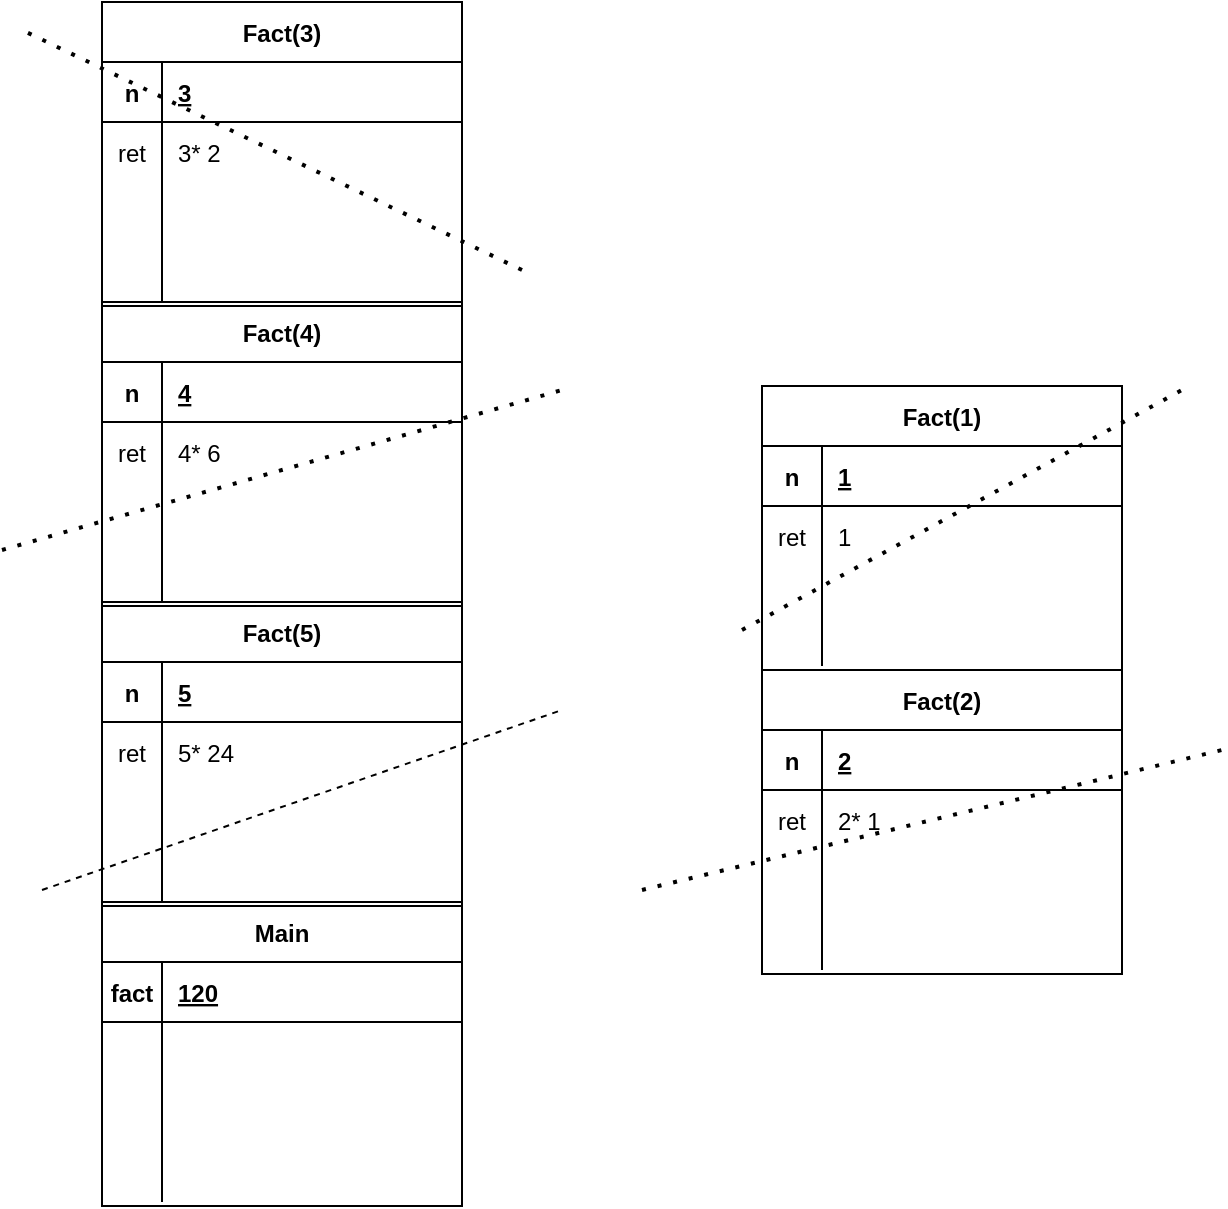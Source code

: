 <mxfile version="13.7.9" type="device" pages="2"><diagram id="7xG3DmMCKLqXd2_wWCK_" name="Page-1"><mxGraphModel dx="1009" dy="740" grid="1" gridSize="10" guides="1" tooltips="1" connect="1" arrows="1" fold="1" page="1" pageScale="1" pageWidth="850" pageHeight="1100" math="0" shadow="0"><root><mxCell id="0"/><mxCell id="1" parent="0"/><mxCell id="kZMDepgC8hNCRipvsPbD-1" value="Main" style="shape=table;startSize=30;container=1;collapsible=1;childLayout=tableLayout;fixedRows=1;rowLines=0;fontStyle=1;align=center;resizeLast=1;" vertex="1" parent="1"><mxGeometry x="220" y="526" width="180" height="152" as="geometry"/></mxCell><mxCell id="kZMDepgC8hNCRipvsPbD-2" value="" style="shape=partialRectangle;collapsible=0;dropTarget=0;pointerEvents=0;fillColor=none;top=0;left=0;bottom=1;right=0;points=[[0,0.5],[1,0.5]];portConstraint=eastwest;" vertex="1" parent="kZMDepgC8hNCRipvsPbD-1"><mxGeometry y="30" width="180" height="30" as="geometry"/></mxCell><mxCell id="kZMDepgC8hNCRipvsPbD-3" value="fact" style="shape=partialRectangle;connectable=0;fillColor=none;top=0;left=0;bottom=0;right=0;fontStyle=1;overflow=hidden;" vertex="1" parent="kZMDepgC8hNCRipvsPbD-2"><mxGeometry width="30" height="30" as="geometry"/></mxCell><mxCell id="kZMDepgC8hNCRipvsPbD-4" value="120" style="shape=partialRectangle;connectable=0;fillColor=none;top=0;left=0;bottom=0;right=0;align=left;spacingLeft=6;fontStyle=5;overflow=hidden;" vertex="1" parent="kZMDepgC8hNCRipvsPbD-2"><mxGeometry x="30" width="150" height="30" as="geometry"/></mxCell><mxCell id="kZMDepgC8hNCRipvsPbD-5" value="" style="shape=partialRectangle;collapsible=0;dropTarget=0;pointerEvents=0;fillColor=none;top=0;left=0;bottom=0;right=0;points=[[0,0.5],[1,0.5]];portConstraint=eastwest;" vertex="1" parent="kZMDepgC8hNCRipvsPbD-1"><mxGeometry y="60" width="180" height="30" as="geometry"/></mxCell><mxCell id="kZMDepgC8hNCRipvsPbD-6" value="" style="shape=partialRectangle;connectable=0;fillColor=none;top=0;left=0;bottom=0;right=0;editable=1;overflow=hidden;" vertex="1" parent="kZMDepgC8hNCRipvsPbD-5"><mxGeometry width="30" height="30" as="geometry"/></mxCell><mxCell id="kZMDepgC8hNCRipvsPbD-7" value="" style="shape=partialRectangle;connectable=0;fillColor=none;top=0;left=0;bottom=0;right=0;align=left;spacingLeft=6;overflow=hidden;" vertex="1" parent="kZMDepgC8hNCRipvsPbD-5"><mxGeometry x="30" width="150" height="30" as="geometry"/></mxCell><mxCell id="kZMDepgC8hNCRipvsPbD-8" value="" style="shape=partialRectangle;collapsible=0;dropTarget=0;pointerEvents=0;fillColor=none;top=0;left=0;bottom=0;right=0;points=[[0,0.5],[1,0.5]];portConstraint=eastwest;" vertex="1" parent="kZMDepgC8hNCRipvsPbD-1"><mxGeometry y="90" width="180" height="30" as="geometry"/></mxCell><mxCell id="kZMDepgC8hNCRipvsPbD-9" value="" style="shape=partialRectangle;connectable=0;fillColor=none;top=0;left=0;bottom=0;right=0;editable=1;overflow=hidden;" vertex="1" parent="kZMDepgC8hNCRipvsPbD-8"><mxGeometry width="30" height="30" as="geometry"/></mxCell><mxCell id="kZMDepgC8hNCRipvsPbD-10" value="" style="shape=partialRectangle;connectable=0;fillColor=none;top=0;left=0;bottom=0;right=0;align=left;spacingLeft=6;overflow=hidden;" vertex="1" parent="kZMDepgC8hNCRipvsPbD-8"><mxGeometry x="30" width="150" height="30" as="geometry"/></mxCell><mxCell id="kZMDepgC8hNCRipvsPbD-11" value="" style="shape=partialRectangle;collapsible=0;dropTarget=0;pointerEvents=0;fillColor=none;top=0;left=0;bottom=0;right=0;points=[[0,0.5],[1,0.5]];portConstraint=eastwest;" vertex="1" parent="kZMDepgC8hNCRipvsPbD-1"><mxGeometry y="120" width="180" height="30" as="geometry"/></mxCell><mxCell id="kZMDepgC8hNCRipvsPbD-12" value="" style="shape=partialRectangle;connectable=0;fillColor=none;top=0;left=0;bottom=0;right=0;editable=1;overflow=hidden;" vertex="1" parent="kZMDepgC8hNCRipvsPbD-11"><mxGeometry width="30" height="30" as="geometry"/></mxCell><mxCell id="kZMDepgC8hNCRipvsPbD-13" value="" style="shape=partialRectangle;connectable=0;fillColor=none;top=0;left=0;bottom=0;right=0;align=left;spacingLeft=6;overflow=hidden;" vertex="1" parent="kZMDepgC8hNCRipvsPbD-11"><mxGeometry x="30" width="150" height="30" as="geometry"/></mxCell><mxCell id="kZMDepgC8hNCRipvsPbD-14" value="Fact(5)" style="shape=table;startSize=30;container=1;collapsible=1;childLayout=tableLayout;fixedRows=1;rowLines=0;fontStyle=1;align=center;resizeLast=1;" vertex="1" parent="1"><mxGeometry x="220" y="376" width="180" height="152" as="geometry"/></mxCell><mxCell id="kZMDepgC8hNCRipvsPbD-15" value="" style="shape=partialRectangle;collapsible=0;dropTarget=0;pointerEvents=0;fillColor=none;top=0;left=0;bottom=1;right=0;points=[[0,0.5],[1,0.5]];portConstraint=eastwest;" vertex="1" parent="kZMDepgC8hNCRipvsPbD-14"><mxGeometry y="30" width="180" height="30" as="geometry"/></mxCell><mxCell id="kZMDepgC8hNCRipvsPbD-16" value="n" style="shape=partialRectangle;connectable=0;fillColor=none;top=0;left=0;bottom=0;right=0;fontStyle=1;overflow=hidden;" vertex="1" parent="kZMDepgC8hNCRipvsPbD-15"><mxGeometry width="30" height="30" as="geometry"/></mxCell><mxCell id="kZMDepgC8hNCRipvsPbD-17" value="5" style="shape=partialRectangle;connectable=0;fillColor=none;top=0;left=0;bottom=0;right=0;align=left;spacingLeft=6;fontStyle=5;overflow=hidden;" vertex="1" parent="kZMDepgC8hNCRipvsPbD-15"><mxGeometry x="30" width="150" height="30" as="geometry"/></mxCell><mxCell id="kZMDepgC8hNCRipvsPbD-18" value="" style="shape=partialRectangle;collapsible=0;dropTarget=0;pointerEvents=0;fillColor=none;top=0;left=0;bottom=0;right=0;points=[[0,0.5],[1,0.5]];portConstraint=eastwest;" vertex="1" parent="kZMDepgC8hNCRipvsPbD-14"><mxGeometry y="60" width="180" height="30" as="geometry"/></mxCell><mxCell id="kZMDepgC8hNCRipvsPbD-19" value="ret" style="shape=partialRectangle;connectable=0;fillColor=none;top=0;left=0;bottom=0;right=0;editable=1;overflow=hidden;" vertex="1" parent="kZMDepgC8hNCRipvsPbD-18"><mxGeometry width="30" height="30" as="geometry"/></mxCell><mxCell id="kZMDepgC8hNCRipvsPbD-20" value="5* 24" style="shape=partialRectangle;connectable=0;fillColor=none;top=0;left=0;bottom=0;right=0;align=left;spacingLeft=6;overflow=hidden;" vertex="1" parent="kZMDepgC8hNCRipvsPbD-18"><mxGeometry x="30" width="150" height="30" as="geometry"/></mxCell><mxCell id="kZMDepgC8hNCRipvsPbD-21" value="" style="shape=partialRectangle;collapsible=0;dropTarget=0;pointerEvents=0;fillColor=none;top=0;left=0;bottom=0;right=0;points=[[0,0.5],[1,0.5]];portConstraint=eastwest;" vertex="1" parent="kZMDepgC8hNCRipvsPbD-14"><mxGeometry y="90" width="180" height="30" as="geometry"/></mxCell><mxCell id="kZMDepgC8hNCRipvsPbD-22" value="" style="shape=partialRectangle;connectable=0;fillColor=none;top=0;left=0;bottom=0;right=0;editable=1;overflow=hidden;" vertex="1" parent="kZMDepgC8hNCRipvsPbD-21"><mxGeometry width="30" height="30" as="geometry"/></mxCell><mxCell id="kZMDepgC8hNCRipvsPbD-23" value="" style="shape=partialRectangle;connectable=0;fillColor=none;top=0;left=0;bottom=0;right=0;align=left;spacingLeft=6;overflow=hidden;" vertex="1" parent="kZMDepgC8hNCRipvsPbD-21"><mxGeometry x="30" width="150" height="30" as="geometry"/></mxCell><mxCell id="kZMDepgC8hNCRipvsPbD-24" value="" style="shape=partialRectangle;collapsible=0;dropTarget=0;pointerEvents=0;fillColor=none;top=0;left=0;bottom=0;right=0;points=[[0,0.5],[1,0.5]];portConstraint=eastwest;" vertex="1" parent="kZMDepgC8hNCRipvsPbD-14"><mxGeometry y="120" width="180" height="30" as="geometry"/></mxCell><mxCell id="kZMDepgC8hNCRipvsPbD-25" value="" style="shape=partialRectangle;connectable=0;fillColor=none;top=0;left=0;bottom=0;right=0;editable=1;overflow=hidden;" vertex="1" parent="kZMDepgC8hNCRipvsPbD-24"><mxGeometry width="30" height="30" as="geometry"/></mxCell><mxCell id="kZMDepgC8hNCRipvsPbD-26" value="" style="shape=partialRectangle;connectable=0;fillColor=none;top=0;left=0;bottom=0;right=0;align=left;spacingLeft=6;overflow=hidden;" vertex="1" parent="kZMDepgC8hNCRipvsPbD-24"><mxGeometry x="30" width="150" height="30" as="geometry"/></mxCell><mxCell id="kZMDepgC8hNCRipvsPbD-27" value="Fact(4)" style="shape=table;startSize=30;container=1;collapsible=1;childLayout=tableLayout;fixedRows=1;rowLines=0;fontStyle=1;align=center;resizeLast=1;" vertex="1" parent="1"><mxGeometry x="220" y="226" width="180" height="152" as="geometry"/></mxCell><mxCell id="kZMDepgC8hNCRipvsPbD-28" value="" style="shape=partialRectangle;collapsible=0;dropTarget=0;pointerEvents=0;fillColor=none;top=0;left=0;bottom=1;right=0;points=[[0,0.5],[1,0.5]];portConstraint=eastwest;" vertex="1" parent="kZMDepgC8hNCRipvsPbD-27"><mxGeometry y="30" width="180" height="30" as="geometry"/></mxCell><mxCell id="kZMDepgC8hNCRipvsPbD-29" value="n" style="shape=partialRectangle;connectable=0;fillColor=none;top=0;left=0;bottom=0;right=0;fontStyle=1;overflow=hidden;" vertex="1" parent="kZMDepgC8hNCRipvsPbD-28"><mxGeometry width="30" height="30" as="geometry"/></mxCell><mxCell id="kZMDepgC8hNCRipvsPbD-30" value="4" style="shape=partialRectangle;connectable=0;fillColor=none;top=0;left=0;bottom=0;right=0;align=left;spacingLeft=6;fontStyle=5;overflow=hidden;" vertex="1" parent="kZMDepgC8hNCRipvsPbD-28"><mxGeometry x="30" width="150" height="30" as="geometry"/></mxCell><mxCell id="kZMDepgC8hNCRipvsPbD-31" value="" style="shape=partialRectangle;collapsible=0;dropTarget=0;pointerEvents=0;fillColor=none;top=0;left=0;bottom=0;right=0;points=[[0,0.5],[1,0.5]];portConstraint=eastwest;" vertex="1" parent="kZMDepgC8hNCRipvsPbD-27"><mxGeometry y="60" width="180" height="30" as="geometry"/></mxCell><mxCell id="kZMDepgC8hNCRipvsPbD-32" value="ret" style="shape=partialRectangle;connectable=0;fillColor=none;top=0;left=0;bottom=0;right=0;editable=1;overflow=hidden;" vertex="1" parent="kZMDepgC8hNCRipvsPbD-31"><mxGeometry width="30" height="30" as="geometry"/></mxCell><mxCell id="kZMDepgC8hNCRipvsPbD-33" value="4* 6" style="shape=partialRectangle;connectable=0;fillColor=none;top=0;left=0;bottom=0;right=0;align=left;spacingLeft=6;overflow=hidden;" vertex="1" parent="kZMDepgC8hNCRipvsPbD-31"><mxGeometry x="30" width="150" height="30" as="geometry"/></mxCell><mxCell id="kZMDepgC8hNCRipvsPbD-34" value="" style="shape=partialRectangle;collapsible=0;dropTarget=0;pointerEvents=0;fillColor=none;top=0;left=0;bottom=0;right=0;points=[[0,0.5],[1,0.5]];portConstraint=eastwest;" vertex="1" parent="kZMDepgC8hNCRipvsPbD-27"><mxGeometry y="90" width="180" height="30" as="geometry"/></mxCell><mxCell id="kZMDepgC8hNCRipvsPbD-35" value="" style="shape=partialRectangle;connectable=0;fillColor=none;top=0;left=0;bottom=0;right=0;editable=1;overflow=hidden;" vertex="1" parent="kZMDepgC8hNCRipvsPbD-34"><mxGeometry width="30" height="30" as="geometry"/></mxCell><mxCell id="kZMDepgC8hNCRipvsPbD-36" value="" style="shape=partialRectangle;connectable=0;fillColor=none;top=0;left=0;bottom=0;right=0;align=left;spacingLeft=6;overflow=hidden;" vertex="1" parent="kZMDepgC8hNCRipvsPbD-34"><mxGeometry x="30" width="150" height="30" as="geometry"/></mxCell><mxCell id="kZMDepgC8hNCRipvsPbD-37" value="" style="shape=partialRectangle;collapsible=0;dropTarget=0;pointerEvents=0;fillColor=none;top=0;left=0;bottom=0;right=0;points=[[0,0.5],[1,0.5]];portConstraint=eastwest;" vertex="1" parent="kZMDepgC8hNCRipvsPbD-27"><mxGeometry y="120" width="180" height="30" as="geometry"/></mxCell><mxCell id="kZMDepgC8hNCRipvsPbD-38" value="" style="shape=partialRectangle;connectable=0;fillColor=none;top=0;left=0;bottom=0;right=0;editable=1;overflow=hidden;" vertex="1" parent="kZMDepgC8hNCRipvsPbD-37"><mxGeometry width="30" height="30" as="geometry"/></mxCell><mxCell id="kZMDepgC8hNCRipvsPbD-39" value="" style="shape=partialRectangle;connectable=0;fillColor=none;top=0;left=0;bottom=0;right=0;align=left;spacingLeft=6;overflow=hidden;" vertex="1" parent="kZMDepgC8hNCRipvsPbD-37"><mxGeometry x="30" width="150" height="30" as="geometry"/></mxCell><mxCell id="kZMDepgC8hNCRipvsPbD-40" value="Fact(3)" style="shape=table;startSize=30;container=1;collapsible=1;childLayout=tableLayout;fixedRows=1;rowLines=0;fontStyle=1;align=center;resizeLast=1;" vertex="1" parent="1"><mxGeometry x="220" y="76" width="180" height="152" as="geometry"/></mxCell><mxCell id="kZMDepgC8hNCRipvsPbD-41" value="" style="shape=partialRectangle;collapsible=0;dropTarget=0;pointerEvents=0;fillColor=none;top=0;left=0;bottom=1;right=0;points=[[0,0.5],[1,0.5]];portConstraint=eastwest;" vertex="1" parent="kZMDepgC8hNCRipvsPbD-40"><mxGeometry y="30" width="180" height="30" as="geometry"/></mxCell><mxCell id="kZMDepgC8hNCRipvsPbD-42" value="n" style="shape=partialRectangle;connectable=0;fillColor=none;top=0;left=0;bottom=0;right=0;fontStyle=1;overflow=hidden;" vertex="1" parent="kZMDepgC8hNCRipvsPbD-41"><mxGeometry width="30" height="30" as="geometry"/></mxCell><mxCell id="kZMDepgC8hNCRipvsPbD-43" value="3" style="shape=partialRectangle;connectable=0;fillColor=none;top=0;left=0;bottom=0;right=0;align=left;spacingLeft=6;fontStyle=5;overflow=hidden;" vertex="1" parent="kZMDepgC8hNCRipvsPbD-41"><mxGeometry x="30" width="150" height="30" as="geometry"/></mxCell><mxCell id="kZMDepgC8hNCRipvsPbD-44" value="" style="shape=partialRectangle;collapsible=0;dropTarget=0;pointerEvents=0;fillColor=none;top=0;left=0;bottom=0;right=0;points=[[0,0.5],[1,0.5]];portConstraint=eastwest;" vertex="1" parent="kZMDepgC8hNCRipvsPbD-40"><mxGeometry y="60" width="180" height="30" as="geometry"/></mxCell><mxCell id="kZMDepgC8hNCRipvsPbD-45" value="ret" style="shape=partialRectangle;connectable=0;fillColor=none;top=0;left=0;bottom=0;right=0;editable=1;overflow=hidden;" vertex="1" parent="kZMDepgC8hNCRipvsPbD-44"><mxGeometry width="30" height="30" as="geometry"/></mxCell><mxCell id="kZMDepgC8hNCRipvsPbD-46" value="3* 2" style="shape=partialRectangle;connectable=0;fillColor=none;top=0;left=0;bottom=0;right=0;align=left;spacingLeft=6;overflow=hidden;" vertex="1" parent="kZMDepgC8hNCRipvsPbD-44"><mxGeometry x="30" width="150" height="30" as="geometry"/></mxCell><mxCell id="kZMDepgC8hNCRipvsPbD-47" value="" style="shape=partialRectangle;collapsible=0;dropTarget=0;pointerEvents=0;fillColor=none;top=0;left=0;bottom=0;right=0;points=[[0,0.5],[1,0.5]];portConstraint=eastwest;" vertex="1" parent="kZMDepgC8hNCRipvsPbD-40"><mxGeometry y="90" width="180" height="30" as="geometry"/></mxCell><mxCell id="kZMDepgC8hNCRipvsPbD-48" value="" style="shape=partialRectangle;connectable=0;fillColor=none;top=0;left=0;bottom=0;right=0;editable=1;overflow=hidden;" vertex="1" parent="kZMDepgC8hNCRipvsPbD-47"><mxGeometry width="30" height="30" as="geometry"/></mxCell><mxCell id="kZMDepgC8hNCRipvsPbD-49" value="" style="shape=partialRectangle;connectable=0;fillColor=none;top=0;left=0;bottom=0;right=0;align=left;spacingLeft=6;overflow=hidden;" vertex="1" parent="kZMDepgC8hNCRipvsPbD-47"><mxGeometry x="30" width="150" height="30" as="geometry"/></mxCell><mxCell id="kZMDepgC8hNCRipvsPbD-50" value="" style="shape=partialRectangle;collapsible=0;dropTarget=0;pointerEvents=0;fillColor=none;top=0;left=0;bottom=0;right=0;points=[[0,0.5],[1,0.5]];portConstraint=eastwest;" vertex="1" parent="kZMDepgC8hNCRipvsPbD-40"><mxGeometry y="120" width="180" height="30" as="geometry"/></mxCell><mxCell id="kZMDepgC8hNCRipvsPbD-51" value="" style="shape=partialRectangle;connectable=0;fillColor=none;top=0;left=0;bottom=0;right=0;editable=1;overflow=hidden;" vertex="1" parent="kZMDepgC8hNCRipvsPbD-50"><mxGeometry width="30" height="30" as="geometry"/></mxCell><mxCell id="kZMDepgC8hNCRipvsPbD-52" value="" style="shape=partialRectangle;connectable=0;fillColor=none;top=0;left=0;bottom=0;right=0;align=left;spacingLeft=6;overflow=hidden;" vertex="1" parent="kZMDepgC8hNCRipvsPbD-50"><mxGeometry x="30" width="150" height="30" as="geometry"/></mxCell><mxCell id="kZMDepgC8hNCRipvsPbD-53" value="Fact(2)" style="shape=table;startSize=30;container=1;collapsible=1;childLayout=tableLayout;fixedRows=1;rowLines=0;fontStyle=1;align=center;resizeLast=1;" vertex="1" parent="1"><mxGeometry x="550" y="410" width="180" height="152" as="geometry"/></mxCell><mxCell id="kZMDepgC8hNCRipvsPbD-54" value="" style="shape=partialRectangle;collapsible=0;dropTarget=0;pointerEvents=0;fillColor=none;top=0;left=0;bottom=1;right=0;points=[[0,0.5],[1,0.5]];portConstraint=eastwest;" vertex="1" parent="kZMDepgC8hNCRipvsPbD-53"><mxGeometry y="30" width="180" height="30" as="geometry"/></mxCell><mxCell id="kZMDepgC8hNCRipvsPbD-55" value="n" style="shape=partialRectangle;connectable=0;fillColor=none;top=0;left=0;bottom=0;right=0;fontStyle=1;overflow=hidden;" vertex="1" parent="kZMDepgC8hNCRipvsPbD-54"><mxGeometry width="30" height="30" as="geometry"/></mxCell><mxCell id="kZMDepgC8hNCRipvsPbD-56" value="2" style="shape=partialRectangle;connectable=0;fillColor=none;top=0;left=0;bottom=0;right=0;align=left;spacingLeft=6;fontStyle=5;overflow=hidden;" vertex="1" parent="kZMDepgC8hNCRipvsPbD-54"><mxGeometry x="30" width="150" height="30" as="geometry"/></mxCell><mxCell id="kZMDepgC8hNCRipvsPbD-57" value="" style="shape=partialRectangle;collapsible=0;dropTarget=0;pointerEvents=0;fillColor=none;top=0;left=0;bottom=0;right=0;points=[[0,0.5],[1,0.5]];portConstraint=eastwest;" vertex="1" parent="kZMDepgC8hNCRipvsPbD-53"><mxGeometry y="60" width="180" height="30" as="geometry"/></mxCell><mxCell id="kZMDepgC8hNCRipvsPbD-58" value="ret" style="shape=partialRectangle;connectable=0;fillColor=none;top=0;left=0;bottom=0;right=0;editable=1;overflow=hidden;" vertex="1" parent="kZMDepgC8hNCRipvsPbD-57"><mxGeometry width="30" height="30" as="geometry"/></mxCell><mxCell id="kZMDepgC8hNCRipvsPbD-59" value="2* 1" style="shape=partialRectangle;connectable=0;fillColor=none;top=0;left=0;bottom=0;right=0;align=left;spacingLeft=6;overflow=hidden;" vertex="1" parent="kZMDepgC8hNCRipvsPbD-57"><mxGeometry x="30" width="150" height="30" as="geometry"/></mxCell><mxCell id="kZMDepgC8hNCRipvsPbD-60" value="" style="shape=partialRectangle;collapsible=0;dropTarget=0;pointerEvents=0;fillColor=none;top=0;left=0;bottom=0;right=0;points=[[0,0.5],[1,0.5]];portConstraint=eastwest;" vertex="1" parent="kZMDepgC8hNCRipvsPbD-53"><mxGeometry y="90" width="180" height="30" as="geometry"/></mxCell><mxCell id="kZMDepgC8hNCRipvsPbD-61" value="" style="shape=partialRectangle;connectable=0;fillColor=none;top=0;left=0;bottom=0;right=0;editable=1;overflow=hidden;" vertex="1" parent="kZMDepgC8hNCRipvsPbD-60"><mxGeometry width="30" height="30" as="geometry"/></mxCell><mxCell id="kZMDepgC8hNCRipvsPbD-62" value="" style="shape=partialRectangle;connectable=0;fillColor=none;top=0;left=0;bottom=0;right=0;align=left;spacingLeft=6;overflow=hidden;" vertex="1" parent="kZMDepgC8hNCRipvsPbD-60"><mxGeometry x="30" width="150" height="30" as="geometry"/></mxCell><mxCell id="kZMDepgC8hNCRipvsPbD-63" value="" style="shape=partialRectangle;collapsible=0;dropTarget=0;pointerEvents=0;fillColor=none;top=0;left=0;bottom=0;right=0;points=[[0,0.5],[1,0.5]];portConstraint=eastwest;" vertex="1" parent="kZMDepgC8hNCRipvsPbD-53"><mxGeometry y="120" width="180" height="30" as="geometry"/></mxCell><mxCell id="kZMDepgC8hNCRipvsPbD-64" value="" style="shape=partialRectangle;connectable=0;fillColor=none;top=0;left=0;bottom=0;right=0;editable=1;overflow=hidden;" vertex="1" parent="kZMDepgC8hNCRipvsPbD-63"><mxGeometry width="30" height="30" as="geometry"/></mxCell><mxCell id="kZMDepgC8hNCRipvsPbD-65" value="" style="shape=partialRectangle;connectable=0;fillColor=none;top=0;left=0;bottom=0;right=0;align=left;spacingLeft=6;overflow=hidden;" vertex="1" parent="kZMDepgC8hNCRipvsPbD-63"><mxGeometry x="30" width="150" height="30" as="geometry"/></mxCell><mxCell id="kZMDepgC8hNCRipvsPbD-66" value="Fact(1)" style="shape=table;startSize=30;container=1;collapsible=1;childLayout=tableLayout;fixedRows=1;rowLines=0;fontStyle=1;align=center;resizeLast=1;" vertex="1" parent="1"><mxGeometry x="550" y="268" width="180" height="142" as="geometry"/></mxCell><mxCell id="kZMDepgC8hNCRipvsPbD-67" value="" style="shape=partialRectangle;collapsible=0;dropTarget=0;pointerEvents=0;fillColor=none;top=0;left=0;bottom=1;right=0;points=[[0,0.5],[1,0.5]];portConstraint=eastwest;" vertex="1" parent="kZMDepgC8hNCRipvsPbD-66"><mxGeometry y="30" width="180" height="30" as="geometry"/></mxCell><mxCell id="kZMDepgC8hNCRipvsPbD-68" value="n" style="shape=partialRectangle;connectable=0;fillColor=none;top=0;left=0;bottom=0;right=0;fontStyle=1;overflow=hidden;" vertex="1" parent="kZMDepgC8hNCRipvsPbD-67"><mxGeometry width="30" height="30" as="geometry"/></mxCell><mxCell id="kZMDepgC8hNCRipvsPbD-69" value="1" style="shape=partialRectangle;connectable=0;fillColor=none;top=0;left=0;bottom=0;right=0;align=left;spacingLeft=6;fontStyle=5;overflow=hidden;" vertex="1" parent="kZMDepgC8hNCRipvsPbD-67"><mxGeometry x="30" width="150" height="30" as="geometry"/></mxCell><mxCell id="kZMDepgC8hNCRipvsPbD-70" value="" style="shape=partialRectangle;collapsible=0;dropTarget=0;pointerEvents=0;fillColor=none;top=0;left=0;bottom=0;right=0;points=[[0,0.5],[1,0.5]];portConstraint=eastwest;" vertex="1" parent="kZMDepgC8hNCRipvsPbD-66"><mxGeometry y="60" width="180" height="30" as="geometry"/></mxCell><mxCell id="kZMDepgC8hNCRipvsPbD-71" value="ret" style="shape=partialRectangle;connectable=0;fillColor=none;top=0;left=0;bottom=0;right=0;editable=1;overflow=hidden;" vertex="1" parent="kZMDepgC8hNCRipvsPbD-70"><mxGeometry width="30" height="30" as="geometry"/></mxCell><mxCell id="kZMDepgC8hNCRipvsPbD-72" value="1" style="shape=partialRectangle;connectable=0;fillColor=none;top=0;left=0;bottom=0;right=0;align=left;spacingLeft=6;overflow=hidden;" vertex="1" parent="kZMDepgC8hNCRipvsPbD-70"><mxGeometry x="30" width="150" height="30" as="geometry"/></mxCell><mxCell id="kZMDepgC8hNCRipvsPbD-73" value="" style="shape=partialRectangle;collapsible=0;dropTarget=0;pointerEvents=0;fillColor=none;top=0;left=0;bottom=0;right=0;points=[[0,0.5],[1,0.5]];portConstraint=eastwest;" vertex="1" parent="kZMDepgC8hNCRipvsPbD-66"><mxGeometry y="90" width="180" height="20" as="geometry"/></mxCell><mxCell id="kZMDepgC8hNCRipvsPbD-74" value="" style="shape=partialRectangle;connectable=0;fillColor=none;top=0;left=0;bottom=0;right=0;editable=1;overflow=hidden;" vertex="1" parent="kZMDepgC8hNCRipvsPbD-73"><mxGeometry width="30" height="20" as="geometry"/></mxCell><mxCell id="kZMDepgC8hNCRipvsPbD-75" value="" style="shape=partialRectangle;connectable=0;fillColor=none;top=0;left=0;bottom=0;right=0;align=left;spacingLeft=6;overflow=hidden;" vertex="1" parent="kZMDepgC8hNCRipvsPbD-73"><mxGeometry x="30" width="150" height="20" as="geometry"/></mxCell><mxCell id="kZMDepgC8hNCRipvsPbD-76" value="" style="shape=partialRectangle;collapsible=0;dropTarget=0;pointerEvents=0;fillColor=none;top=0;left=0;bottom=0;right=0;points=[[0,0.5],[1,0.5]];portConstraint=eastwest;" vertex="1" parent="kZMDepgC8hNCRipvsPbD-66"><mxGeometry y="110" width="180" height="30" as="geometry"/></mxCell><mxCell id="kZMDepgC8hNCRipvsPbD-77" value="" style="shape=partialRectangle;connectable=0;fillColor=none;top=0;left=0;bottom=0;right=0;editable=1;overflow=hidden;" vertex="1" parent="kZMDepgC8hNCRipvsPbD-76"><mxGeometry width="30" height="30" as="geometry"/></mxCell><mxCell id="kZMDepgC8hNCRipvsPbD-78" value="" style="shape=partialRectangle;connectable=0;fillColor=none;top=0;left=0;bottom=0;right=0;align=left;spacingLeft=6;overflow=hidden;" vertex="1" parent="kZMDepgC8hNCRipvsPbD-76"><mxGeometry x="30" width="150" height="30" as="geometry"/></mxCell><mxCell id="kZMDepgC8hNCRipvsPbD-79" value="" style="endArrow=none;dashed=1;html=1;dashPattern=1 3;strokeWidth=2;" edge="1" parent="1"><mxGeometry width="50" height="50" relative="1" as="geometry"><mxPoint x="540" y="390" as="sourcePoint"/><mxPoint x="760" y="270" as="targetPoint"/></mxGeometry></mxCell><mxCell id="kZMDepgC8hNCRipvsPbD-81" value="" style="endArrow=none;dashed=1;html=1;dashPattern=1 3;strokeWidth=2;" edge="1" parent="1"><mxGeometry width="50" height="50" relative="1" as="geometry"><mxPoint x="490" y="520" as="sourcePoint"/><mxPoint x="780" y="450" as="targetPoint"/></mxGeometry></mxCell><mxCell id="kZMDepgC8hNCRipvsPbD-82" value="" style="endArrow=none;dashed=1;html=1;dashPattern=1 3;strokeWidth=2;" edge="1" parent="1"><mxGeometry width="50" height="50" relative="1" as="geometry"><mxPoint x="430" y="210" as="sourcePoint"/><mxPoint x="180" y="90" as="targetPoint"/></mxGeometry></mxCell><mxCell id="kZMDepgC8hNCRipvsPbD-83" value="" style="endArrow=none;dashed=1;html=1;dashPattern=1 3;strokeWidth=2;" edge="1" parent="1"><mxGeometry width="50" height="50" relative="1" as="geometry"><mxPoint x="170" y="350" as="sourcePoint"/><mxPoint x="450" y="270" as="targetPoint"/></mxGeometry></mxCell><mxCell id="kZMDepgC8hNCRipvsPbD-84" value="" style="endArrow=none;dashed=1;html=1;" edge="1" parent="1"><mxGeometry width="50" height="50" relative="1" as="geometry"><mxPoint x="190" y="520" as="sourcePoint"/><mxPoint x="450" y="430" as="targetPoint"/></mxGeometry></mxCell></root></mxGraphModel></diagram><diagram id="huc5U2uT8TW7IoPisUrB" name="Page-2"><mxGraphModel dx="1009" dy="740" grid="1" gridSize="10" guides="1" tooltips="1" connect="1" arrows="1" fold="1" page="1" pageScale="1" pageWidth="850" pageHeight="1100" math="0" shadow="0"><root><mxCell id="tuRNaRP6FxLv5-xVFvAF-0"/><mxCell id="tuRNaRP6FxLv5-xVFvAF-1" parent="tuRNaRP6FxLv5-xVFvAF-0"/><mxCell id="tuRNaRP6FxLv5-xVFvAF-5" value="Student Class" style="swimlane;fontStyle=0;childLayout=stackLayout;horizontal=1;startSize=26;fillColor=none;horizontalStack=0;resizeParent=1;resizeParentMax=0;resizeLast=0;collapsible=1;marginBottom=0;" vertex="1" parent="tuRNaRP6FxLv5-xVFvAF-1"><mxGeometry x="400" y="30" width="140" height="52" as="geometry"/></mxCell><mxCell id="tuRNaRP6FxLv5-xVFvAF-6" value="headMaster" style="text;strokeColor=none;fillColor=none;align=left;verticalAlign=top;spacingLeft=4;spacingRight=4;overflow=hidden;rotatable=0;points=[[0,0.5],[1,0.5]];portConstraint=eastwest;" vertex="1" parent="tuRNaRP6FxLv5-xVFvAF-5"><mxGeometry y="26" width="140" height="26" as="geometry"/></mxCell><mxCell id="tuRNaRP6FxLv5-xVFvAF-9" value="s1 Object" style="swimlane;fontStyle=0;childLayout=stackLayout;horizontal=1;startSize=26;fillColor=none;horizontalStack=0;resizeParent=1;resizeParentMax=0;resizeLast=0;collapsible=1;marginBottom=0;" vertex="1" parent="tuRNaRP6FxLv5-xVFvAF-1"><mxGeometry x="230" y="150" width="140" height="52" as="geometry"/></mxCell><mxCell id="tuRNaRP6FxLv5-xVFvAF-10" value="name:Aung Aung" style="text;strokeColor=none;fillColor=none;align=left;verticalAlign=top;spacingLeft=4;spacingRight=4;overflow=hidden;rotatable=0;points=[[0,0.5],[1,0.5]];portConstraint=eastwest;" vertex="1" parent="tuRNaRP6FxLv5-xVFvAF-9"><mxGeometry y="26" width="140" height="26" as="geometry"/></mxCell><mxCell id="tuRNaRP6FxLv5-xVFvAF-11" value="s2 Object" style="swimlane;fontStyle=0;childLayout=stackLayout;horizontal=1;startSize=26;fillColor=none;horizontalStack=0;resizeParent=1;resizeParentMax=0;resizeLast=0;collapsible=1;marginBottom=0;" vertex="1" parent="tuRNaRP6FxLv5-xVFvAF-1"><mxGeometry x="425" y="150" width="140" height="52" as="geometry"/></mxCell><mxCell id="tuRNaRP6FxLv5-xVFvAF-12" value="name: Hla Hla" style="text;strokeColor=none;fillColor=none;align=left;verticalAlign=top;spacingLeft=4;spacingRight=4;overflow=hidden;rotatable=0;points=[[0,0.5],[1,0.5]];portConstraint=eastwest;" vertex="1" parent="tuRNaRP6FxLv5-xVFvAF-11"><mxGeometry y="26" width="140" height="26" as="geometry"/></mxCell><mxCell id="tuRNaRP6FxLv5-xVFvAF-15" value="" style="endArrow=classic;html=1;entryX=0.164;entryY=0.962;entryDx=0;entryDy=0;entryPerimeter=0;exitX=0.5;exitY=0;exitDx=0;exitDy=0;" edge="1" parent="tuRNaRP6FxLv5-xVFvAF-1" source="tuRNaRP6FxLv5-xVFvAF-9" target="tuRNaRP6FxLv5-xVFvAF-6"><mxGeometry width="50" height="50" relative="1" as="geometry"><mxPoint x="410" y="370" as="sourcePoint"/><mxPoint x="460" y="320" as="targetPoint"/></mxGeometry></mxCell><mxCell id="tuRNaRP6FxLv5-xVFvAF-16" value="" style="endArrow=classic;html=1;entryX=0.2;entryY=1.038;entryDx=0;entryDy=0;entryPerimeter=0;" edge="1" parent="tuRNaRP6FxLv5-xVFvAF-1" source="tuRNaRP6FxLv5-xVFvAF-11" target="tuRNaRP6FxLv5-xVFvAF-6"><mxGeometry width="50" height="50" relative="1" as="geometry"><mxPoint x="410" y="370" as="sourcePoint"/><mxPoint x="460" y="320" as="targetPoint"/></mxGeometry></mxCell></root></mxGraphModel></diagram></mxfile>